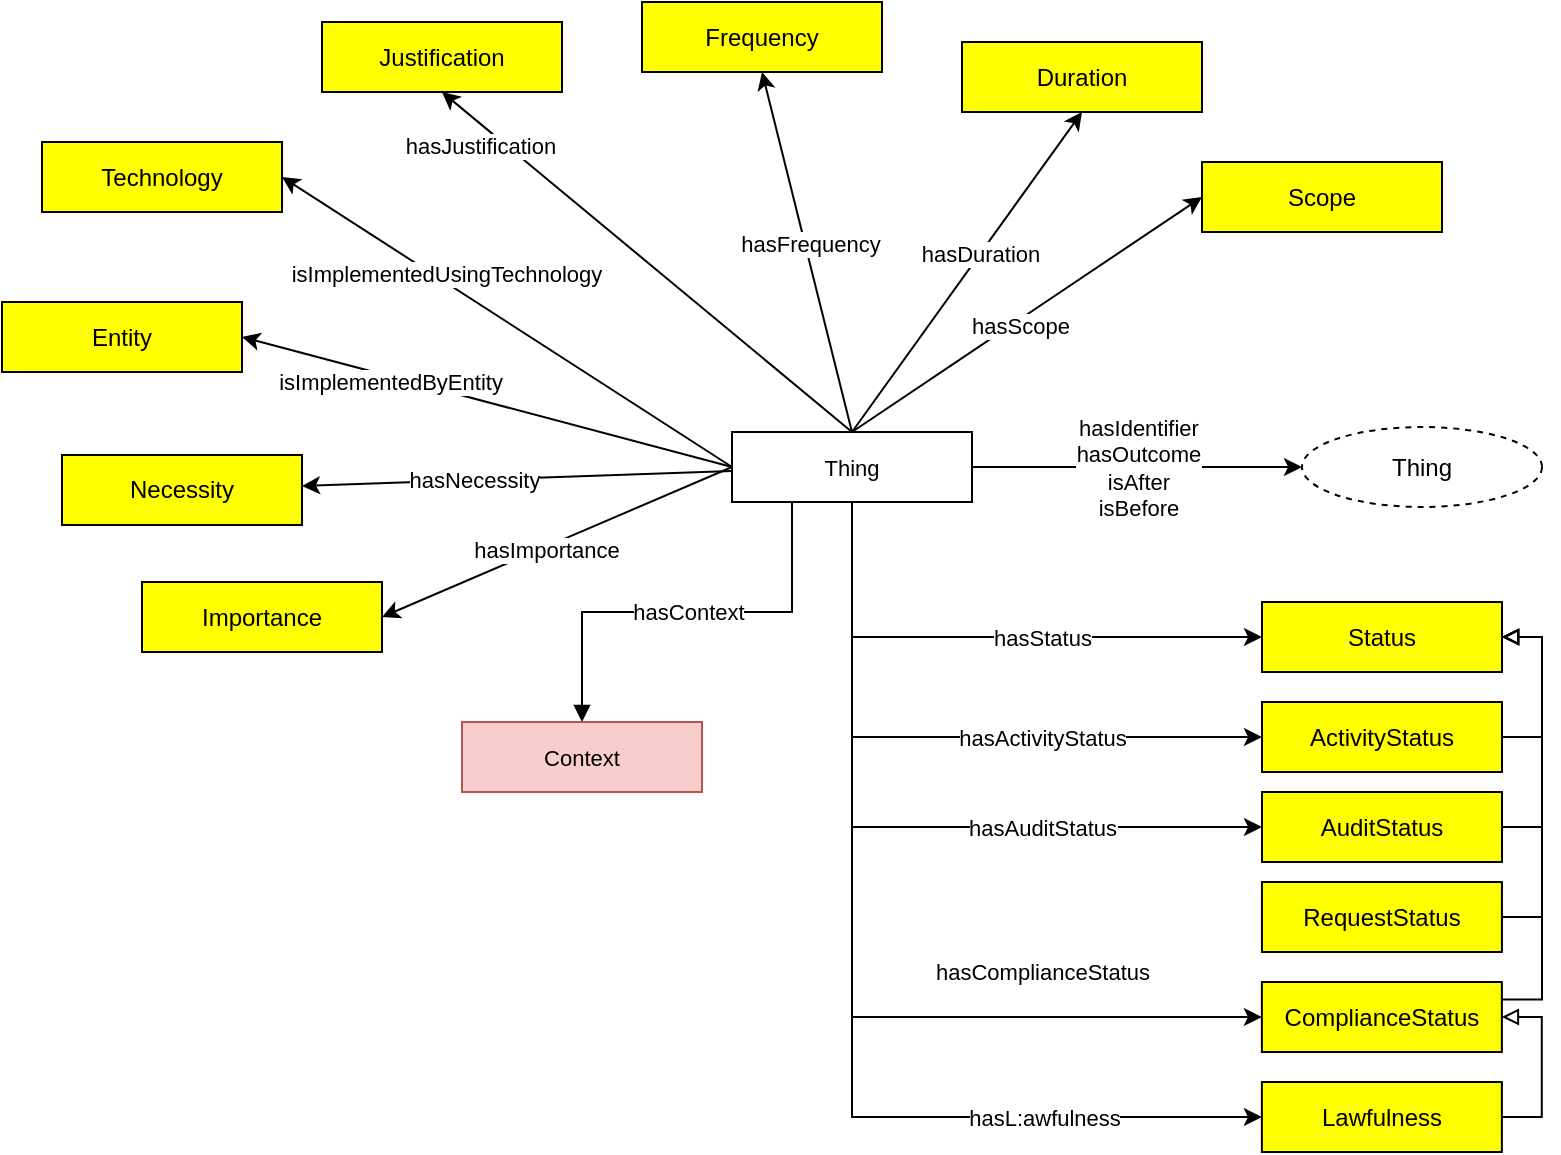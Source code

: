 <mxfile version="20.3.0" type="device"><diagram id="2JzxPIsm3S9Kwkjno1vS" name="Page-1"><mxGraphModel dx="1422" dy="862" grid="1" gridSize="10" guides="1" tooltips="1" connect="1" arrows="1" fold="1" page="1" pageScale="1" pageWidth="1169" pageHeight="827" math="0" shadow="0"><root><mxCell id="0"/><mxCell id="1" parent="0"/><mxCell id="XTaDzFGOMFW5YcLC0Tnq-8" value="" style="rounded=0;orthogonalLoop=1;jettySize=auto;html=1;entryX=0;entryY=0.5;entryDx=0;entryDy=0;edgeStyle=orthogonalEdgeStyle;exitX=0.5;exitY=1;exitDx=0;exitDy=0;" parent="1" source="XTaDzFGOMFW5YcLC0Tnq-1" target="XTaDzFGOMFW5YcLC0Tnq-7" edge="1"><mxGeometry relative="1" as="geometry"/></mxCell><mxCell id="XTaDzFGOMFW5YcLC0Tnq-39" value="hasStatus" style="edgeLabel;html=1;align=center;verticalAlign=middle;resizable=0;points=[];" parent="XTaDzFGOMFW5YcLC0Tnq-8" vertex="1" connectable="0"><mxGeometry x="-0.075" relative="1" as="geometry"><mxPoint x="36" as="offset"/></mxGeometry></mxCell><mxCell id="XTaDzFGOMFW5YcLC0Tnq-18" value="" style="rounded=0;orthogonalLoop=1;jettySize=auto;html=1;entryX=0.5;entryY=1;entryDx=0;entryDy=0;exitX=0.5;exitY=0;exitDx=0;exitDy=0;" parent="1" source="XTaDzFGOMFW5YcLC0Tnq-1" target="XTaDzFGOMFW5YcLC0Tnq-17" edge="1"><mxGeometry relative="1" as="geometry"/></mxCell><mxCell id="XTaDzFGOMFW5YcLC0Tnq-38" value="hasFrequency" style="edgeLabel;html=1;align=center;verticalAlign=middle;resizable=0;points=[];" parent="XTaDzFGOMFW5YcLC0Tnq-18" vertex="1" connectable="0"><mxGeometry x="0.038" y="-2" relative="1" as="geometry"><mxPoint as="offset"/></mxGeometry></mxCell><mxCell id="XTaDzFGOMFW5YcLC0Tnq-20" value="" style="rounded=0;orthogonalLoop=1;jettySize=auto;html=1;entryX=0;entryY=0.5;entryDx=0;entryDy=0;exitX=0.5;exitY=0;exitDx=0;exitDy=0;" parent="1" source="XTaDzFGOMFW5YcLC0Tnq-1" target="XTaDzFGOMFW5YcLC0Tnq-21" edge="1"><mxGeometry relative="1" as="geometry"/></mxCell><mxCell id="XTaDzFGOMFW5YcLC0Tnq-69" value="hasScope" style="edgeLabel;html=1;align=center;verticalAlign=middle;resizable=0;points=[];" parent="XTaDzFGOMFW5YcLC0Tnq-20" vertex="1" connectable="0"><mxGeometry x="-0.062" y="-2" relative="1" as="geometry"><mxPoint as="offset"/></mxGeometry></mxCell><mxCell id="XTaDzFGOMFW5YcLC0Tnq-24" value="" style="rounded=0;orthogonalLoop=1;jettySize=auto;html=1;entryX=0.5;entryY=1;entryDx=0;entryDy=0;exitX=0.5;exitY=0;exitDx=0;exitDy=0;" parent="1" source="XTaDzFGOMFW5YcLC0Tnq-1" target="XTaDzFGOMFW5YcLC0Tnq-23" edge="1"><mxGeometry relative="1" as="geometry"/></mxCell><mxCell id="XTaDzFGOMFW5YcLC0Tnq-37" value="hasDuration" style="edgeLabel;html=1;align=center;verticalAlign=middle;resizable=0;points=[];" parent="XTaDzFGOMFW5YcLC0Tnq-24" vertex="1" connectable="0"><mxGeometry x="0.109" relative="1" as="geometry"><mxPoint as="offset"/></mxGeometry></mxCell><mxCell id="XTaDzFGOMFW5YcLC0Tnq-52" value="" style="rounded=0;orthogonalLoop=1;jettySize=auto;html=1;entryX=1;entryY=0.5;entryDx=0;entryDy=0;exitX=0;exitY=0.5;exitDx=0;exitDy=0;" parent="1" source="XTaDzFGOMFW5YcLC0Tnq-1" target="XTaDzFGOMFW5YcLC0Tnq-51" edge="1"><mxGeometry relative="1" as="geometry"/></mxCell><mxCell id="XTaDzFGOMFW5YcLC0Tnq-55" value="hasImportance" style="edgeLabel;html=1;align=center;verticalAlign=middle;resizable=0;points=[];" parent="XTaDzFGOMFW5YcLC0Tnq-52" vertex="1" connectable="0"><mxGeometry x="0.068" y="1" relative="1" as="geometry"><mxPoint as="offset"/></mxGeometry></mxCell><mxCell id="XTaDzFGOMFW5YcLC0Tnq-54" value="" style="rounded=0;orthogonalLoop=1;jettySize=auto;html=1;" parent="1" source="XTaDzFGOMFW5YcLC0Tnq-1" target="XTaDzFGOMFW5YcLC0Tnq-53" edge="1"><mxGeometry relative="1" as="geometry"/></mxCell><mxCell id="XTaDzFGOMFW5YcLC0Tnq-56" value="hasNecessity" style="edgeLabel;html=1;align=center;verticalAlign=middle;resizable=0;points=[];" parent="XTaDzFGOMFW5YcLC0Tnq-54" vertex="1" connectable="0"><mxGeometry x="0.271" relative="1" as="geometry"><mxPoint x="7" as="offset"/></mxGeometry></mxCell><mxCell id="Xe_XT7cnKlwTmRtfr9ud-2" value="hasIdentifier&lt;br&gt;hasOutcome&lt;br&gt;isAfter&lt;br&gt;isBefore" style="edgeStyle=none;rounded=0;orthogonalLoop=1;jettySize=auto;html=1;exitX=1;exitY=0.5;exitDx=0;exitDy=0;entryX=0;entryY=0.5;entryDx=0;entryDy=0;" edge="1" parent="1" source="XTaDzFGOMFW5YcLC0Tnq-1" target="Xe_XT7cnKlwTmRtfr9ud-1"><mxGeometry relative="1" as="geometry"/></mxCell><mxCell id="Xe_XT7cnKlwTmRtfr9ud-4" value="hasL:awfulness" style="edgeStyle=orthogonalEdgeStyle;rounded=0;orthogonalLoop=1;jettySize=auto;html=1;exitX=0.5;exitY=1;exitDx=0;exitDy=0;entryX=0;entryY=0.5;entryDx=0;entryDy=0;" edge="1" parent="1" source="XTaDzFGOMFW5YcLC0Tnq-1" target="XTaDzFGOMFW5YcLC0Tnq-43"><mxGeometry x="0.572" relative="1" as="geometry"><mxPoint as="offset"/></mxGeometry></mxCell><mxCell id="Xe_XT7cnKlwTmRtfr9ud-13" value="hasContext" style="edgeStyle=orthogonalEdgeStyle;rounded=0;orthogonalLoop=1;jettySize=auto;html=1;exitX=0.25;exitY=1;exitDx=0;exitDy=0;entryX=0.5;entryY=0;entryDx=0;entryDy=0;endArrow=block;endFill=1;" edge="1" parent="1" source="XTaDzFGOMFW5YcLC0Tnq-1" target="Xe_XT7cnKlwTmRtfr9ud-12"><mxGeometry relative="1" as="geometry"/></mxCell><mxCell id="XTaDzFGOMFW5YcLC0Tnq-1" value="&lt;span style=&quot;text-align: start; font-family: Arial;&quot; data-sheets-userformat=&quot;{&amp;quot;2&amp;quot;:513,&amp;quot;3&amp;quot;:{&amp;quot;1&amp;quot;:0},&amp;quot;12&amp;quot;:0}&quot; data-sheets-value=&quot;{&amp;quot;1&amp;quot;:2,&amp;quot;2&amp;quot;:&amp;quot;Deidentification&amp;quot;}&quot;&gt;&lt;font style=&quot;font-size: 11px;&quot;&gt;Thing&lt;/font&gt;&lt;/span&gt;" style="whiteSpace=wrap;html=1;rounded=0;" parent="1" vertex="1"><mxGeometry x="525" y="365" width="120" height="35" as="geometry"/></mxCell><mxCell id="XTaDzFGOMFW5YcLC0Tnq-10" value="" style="rounded=0;orthogonalLoop=1;jettySize=auto;html=1;exitX=0.5;exitY=1;exitDx=0;exitDy=0;edgeStyle=orthogonalEdgeStyle;entryX=0;entryY=0.5;entryDx=0;entryDy=0;" parent="1" source="XTaDzFGOMFW5YcLC0Tnq-1" target="XTaDzFGOMFW5YcLC0Tnq-9" edge="1"><mxGeometry relative="1" as="geometry"/></mxCell><mxCell id="XTaDzFGOMFW5YcLC0Tnq-40" value="hasComplianceStatus" style="edgeLabel;html=1;align=center;verticalAlign=middle;resizable=0;points=[];" parent="XTaDzFGOMFW5YcLC0Tnq-10" vertex="1" connectable="0"><mxGeometry x="-0.025" y="1" relative="1" as="geometry"><mxPoint x="94" y="9" as="offset"/></mxGeometry></mxCell><mxCell id="XTaDzFGOMFW5YcLC0Tnq-12" value="" style="rounded=0;orthogonalLoop=1;jettySize=auto;html=1;entryX=0;entryY=0.5;entryDx=0;entryDy=0;exitX=0.5;exitY=1;exitDx=0;exitDy=0;edgeStyle=orthogonalEdgeStyle;" parent="1" source="XTaDzFGOMFW5YcLC0Tnq-1" target="XTaDzFGOMFW5YcLC0Tnq-11" edge="1"><mxGeometry relative="1" as="geometry"/></mxCell><mxCell id="XTaDzFGOMFW5YcLC0Tnq-42" value="hasAuditStatus" style="edgeLabel;html=1;align=center;verticalAlign=middle;resizable=0;points=[];" parent="XTaDzFGOMFW5YcLC0Tnq-12" vertex="1" connectable="0"><mxGeometry x="0.008" y="-1" relative="1" as="geometry"><mxPoint x="72" y="-1" as="offset"/></mxGeometry></mxCell><mxCell id="XTaDzFGOMFW5YcLC0Tnq-14" value="" style="rounded=0;orthogonalLoop=1;jettySize=auto;html=1;entryX=0;entryY=0.5;entryDx=0;entryDy=0;exitX=0.5;exitY=1;exitDx=0;exitDy=0;edgeStyle=orthogonalEdgeStyle;" parent="1" source="XTaDzFGOMFW5YcLC0Tnq-1" target="XTaDzFGOMFW5YcLC0Tnq-13" edge="1"><mxGeometry relative="1" as="geometry"/></mxCell><mxCell id="XTaDzFGOMFW5YcLC0Tnq-41" value="hasActivityStatus" style="edgeLabel;html=1;align=center;verticalAlign=middle;resizable=0;points=[];" parent="XTaDzFGOMFW5YcLC0Tnq-14" vertex="1" connectable="0"><mxGeometry relative="1" as="geometry"><mxPoint x="51" as="offset"/></mxGeometry></mxCell><mxCell id="XTaDzFGOMFW5YcLC0Tnq-7" value="Status" style="whiteSpace=wrap;html=1;fillColor=#FFFF00;rounded=0;" parent="1" vertex="1"><mxGeometry x="790" y="450" width="120" height="35" as="geometry"/></mxCell><mxCell id="Xe_XT7cnKlwTmRtfr9ud-11" style="edgeStyle=orthogonalEdgeStyle;rounded=0;orthogonalLoop=1;jettySize=auto;html=1;exitX=1;exitY=0.25;exitDx=0;exitDy=0;entryX=1;entryY=0.5;entryDx=0;entryDy=0;endArrow=block;endFill=0;" edge="1" parent="1" source="XTaDzFGOMFW5YcLC0Tnq-9" target="XTaDzFGOMFW5YcLC0Tnq-7"><mxGeometry relative="1" as="geometry"/></mxCell><mxCell id="XTaDzFGOMFW5YcLC0Tnq-9" value="ComplianceStatus" style="whiteSpace=wrap;html=1;fillColor=#FFFF00;rounded=0;" parent="1" vertex="1"><mxGeometry x="789.94" y="640" width="120" height="35" as="geometry"/></mxCell><mxCell id="Xe_XT7cnKlwTmRtfr9ud-8" style="edgeStyle=orthogonalEdgeStyle;rounded=0;orthogonalLoop=1;jettySize=auto;html=1;exitX=1;exitY=0.5;exitDx=0;exitDy=0;entryX=1;entryY=0.5;entryDx=0;entryDy=0;endArrow=block;endFill=0;" edge="1" parent="1" source="XTaDzFGOMFW5YcLC0Tnq-11" target="XTaDzFGOMFW5YcLC0Tnq-7"><mxGeometry relative="1" as="geometry"/></mxCell><mxCell id="XTaDzFGOMFW5YcLC0Tnq-11" value="AuditStatus" style="whiteSpace=wrap;html=1;fillColor=#FFFF00;rounded=0;" parent="1" vertex="1"><mxGeometry x="790" y="545" width="120" height="35" as="geometry"/></mxCell><mxCell id="Xe_XT7cnKlwTmRtfr9ud-7" style="edgeStyle=orthogonalEdgeStyle;rounded=0;orthogonalLoop=1;jettySize=auto;html=1;exitX=1;exitY=0.5;exitDx=0;exitDy=0;entryX=1;entryY=0.5;entryDx=0;entryDy=0;endArrow=block;endFill=0;" edge="1" parent="1" source="XTaDzFGOMFW5YcLC0Tnq-13" target="XTaDzFGOMFW5YcLC0Tnq-7"><mxGeometry relative="1" as="geometry"/></mxCell><mxCell id="XTaDzFGOMFW5YcLC0Tnq-13" value="ActivityStatus" style="whiteSpace=wrap;html=1;fillColor=#FFFF00;rounded=0;" parent="1" vertex="1"><mxGeometry x="790" y="500" width="120" height="35" as="geometry"/></mxCell><mxCell id="XTaDzFGOMFW5YcLC0Tnq-30" value="" style="rounded=0;orthogonalLoop=1;jettySize=auto;html=1;entryX=1;entryY=0.5;entryDx=0;entryDy=0;exitX=0;exitY=0.5;exitDx=0;exitDy=0;" parent="1" source="XTaDzFGOMFW5YcLC0Tnq-1" target="XTaDzFGOMFW5YcLC0Tnq-29" edge="1"><mxGeometry relative="1" as="geometry"/></mxCell><mxCell id="XTaDzFGOMFW5YcLC0Tnq-57" value="isImplementedByEntity" style="edgeLabel;html=1;align=center;verticalAlign=middle;resizable=0;points=[];" parent="XTaDzFGOMFW5YcLC0Tnq-30" vertex="1" connectable="0"><mxGeometry x="-0.021" relative="1" as="geometry"><mxPoint x="-51" y="-11" as="offset"/></mxGeometry></mxCell><mxCell id="XTaDzFGOMFW5YcLC0Tnq-61" value="" style="rounded=0;orthogonalLoop=1;jettySize=auto;html=1;entryX=0.5;entryY=1;entryDx=0;entryDy=0;exitX=0.5;exitY=0;exitDx=0;exitDy=0;" parent="1" source="XTaDzFGOMFW5YcLC0Tnq-1" target="XTaDzFGOMFW5YcLC0Tnq-58" edge="1"><mxGeometry relative="1" as="geometry"><mxPoint x="585" y="145.0" as="targetPoint"/></mxGeometry></mxCell><mxCell id="XTaDzFGOMFW5YcLC0Tnq-62" value="hasJustification" style="edgeLabel;html=1;align=center;verticalAlign=middle;resizable=0;points=[];" parent="XTaDzFGOMFW5YcLC0Tnq-61" vertex="1" connectable="0"><mxGeometry x="-0.111" y="-22" relative="1" as="geometry"><mxPoint x="-109" y="-51" as="offset"/></mxGeometry></mxCell><mxCell id="XTaDzFGOMFW5YcLC0Tnq-17" value="Frequency" style="whiteSpace=wrap;html=1;fillColor=#FFFF00;rounded=0;" parent="1" vertex="1"><mxGeometry x="480" y="150" width="120" height="35" as="geometry"/></mxCell><mxCell id="XTaDzFGOMFW5YcLC0Tnq-21" value="Scope" style="whiteSpace=wrap;html=1;fillColor=#FFFF00;rounded=0;" parent="1" vertex="1"><mxGeometry x="760" y="230" width="120" height="35" as="geometry"/></mxCell><mxCell id="XTaDzFGOMFW5YcLC0Tnq-23" value="Duration" style="whiteSpace=wrap;html=1;fillColor=#FFFF00;rounded=0;" parent="1" vertex="1"><mxGeometry x="640" y="170" width="120" height="35" as="geometry"/></mxCell><mxCell id="XTaDzFGOMFW5YcLC0Tnq-64" value="" style="rounded=0;orthogonalLoop=1;jettySize=auto;html=1;exitX=0;exitY=0.5;exitDx=0;exitDy=0;entryX=1;entryY=0.5;entryDx=0;entryDy=0;" parent="1" source="XTaDzFGOMFW5YcLC0Tnq-1" target="XTaDzFGOMFW5YcLC0Tnq-63" edge="1"><mxGeometry relative="1" as="geometry"/></mxCell><mxCell id="XTaDzFGOMFW5YcLC0Tnq-65" value="isImplementedUsingTechnology" style="edgeLabel;html=1;align=center;verticalAlign=middle;resizable=0;points=[];" parent="XTaDzFGOMFW5YcLC0Tnq-64" vertex="1" connectable="0"><mxGeometry x="0.587" y="37" relative="1" as="geometry"><mxPoint x="55" y="-13" as="offset"/></mxGeometry></mxCell><mxCell id="XTaDzFGOMFW5YcLC0Tnq-29" value="Entity" style="whiteSpace=wrap;html=1;fillColor=#FFFF00;rounded=0;" parent="1" vertex="1"><mxGeometry x="160" y="300" width="120" height="35" as="geometry"/></mxCell><mxCell id="Xe_XT7cnKlwTmRtfr9ud-3" style="edgeStyle=orthogonalEdgeStyle;rounded=0;orthogonalLoop=1;jettySize=auto;html=1;exitX=1;exitY=0.5;exitDx=0;exitDy=0;entryX=1;entryY=0.5;entryDx=0;entryDy=0;endArrow=block;endFill=0;" edge="1" parent="1" source="XTaDzFGOMFW5YcLC0Tnq-43" target="XTaDzFGOMFW5YcLC0Tnq-9"><mxGeometry relative="1" as="geometry"/></mxCell><mxCell id="XTaDzFGOMFW5YcLC0Tnq-43" value="Lawfulness" style="whiteSpace=wrap;html=1;fillColor=#FFFF00;rounded=0;" parent="1" vertex="1"><mxGeometry x="789.94" y="690" width="120" height="35" as="geometry"/></mxCell><mxCell id="XTaDzFGOMFW5YcLC0Tnq-51" value="Importance" style="whiteSpace=wrap;html=1;fillColor=#FFFF00;rounded=0;" parent="1" vertex="1"><mxGeometry x="230" y="440" width="120" height="35" as="geometry"/></mxCell><mxCell id="XTaDzFGOMFW5YcLC0Tnq-53" value="Necessity" style="whiteSpace=wrap;html=1;fillColor=#FFFF00;rounded=0;" parent="1" vertex="1"><mxGeometry x="190" y="376.5" width="120" height="35" as="geometry"/></mxCell><mxCell id="XTaDzFGOMFW5YcLC0Tnq-58" value="Justification" style="whiteSpace=wrap;html=1;fillColor=#FFFF00;rounded=0;" parent="1" vertex="1"><mxGeometry x="320" y="160" width="120" height="35" as="geometry"/></mxCell><mxCell id="XTaDzFGOMFW5YcLC0Tnq-63" value="Technology" style="whiteSpace=wrap;html=1;fillColor=#FFFF00;rounded=0;" parent="1" vertex="1"><mxGeometry x="180" y="220" width="120" height="35" as="geometry"/></mxCell><mxCell id="Xe_XT7cnKlwTmRtfr9ud-1" value="Thing" style="ellipse;whiteSpace=wrap;html=1;dashed=1;" vertex="1" parent="1"><mxGeometry x="810" y="362.5" width="120" height="40" as="geometry"/></mxCell><mxCell id="Xe_XT7cnKlwTmRtfr9ud-15" style="edgeStyle=orthogonalEdgeStyle;rounded=0;orthogonalLoop=1;jettySize=auto;html=1;exitX=1;exitY=0.5;exitDx=0;exitDy=0;entryX=1;entryY=0.5;entryDx=0;entryDy=0;endArrow=block;endFill=0;" edge="1" parent="1" source="Xe_XT7cnKlwTmRtfr9ud-5" target="XTaDzFGOMFW5YcLC0Tnq-7"><mxGeometry relative="1" as="geometry"/></mxCell><mxCell id="Xe_XT7cnKlwTmRtfr9ud-5" value="RequestStatus" style="whiteSpace=wrap;html=1;fillColor=#FFFF00;rounded=0;" vertex="1" parent="1"><mxGeometry x="789.97" y="590" width="120" height="35" as="geometry"/></mxCell><mxCell id="Xe_XT7cnKlwTmRtfr9ud-12" value="&lt;span style=&quot;text-align: start; font-family: Arial;&quot; data-sheets-userformat=&quot;{&amp;quot;2&amp;quot;:513,&amp;quot;3&amp;quot;:{&amp;quot;1&amp;quot;:0},&amp;quot;12&amp;quot;:0}&quot; data-sheets-value=&quot;{&amp;quot;1&amp;quot;:2,&amp;quot;2&amp;quot;:&amp;quot;Deidentification&amp;quot;}&quot;&gt;&lt;font style=&quot;font-size: 11px;&quot;&gt;Context&lt;/font&gt;&lt;/span&gt;" style="whiteSpace=wrap;html=1;rounded=0;fillColor=#f8cecc;strokeColor=#b85450;" vertex="1" parent="1"><mxGeometry x="390" y="510" width="120" height="35" as="geometry"/></mxCell></root></mxGraphModel></diagram></mxfile>